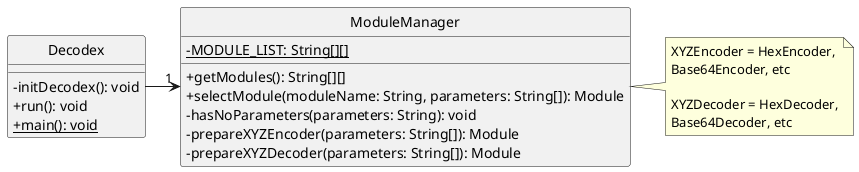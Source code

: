 @startuml
skinparam classAttributeIconSize 0
hide circle

Decodex -> "1" ModuleManager

class Decodex {
  - initDecodex(): void
  + run(): void
  + {static} main(): void
}


class ModuleManager {
  - {static} MODULE_LIST: String[][]
  + getModules(): String[][]
  + selectModule(moduleName: String, parameters: String[]): Module
  - hasNoParameters(parameters: String): void
  - prepareXYZEncoder(parameters: String[]): Module
  - prepareXYZDecoder(parameters: String[]): Module
}

note right
  XYZEncoder = HexEncoder,
  Base64Encoder, etc

  XYZDecoder = HexDecoder,
  Base64Decoder, etc
end note

@enduml